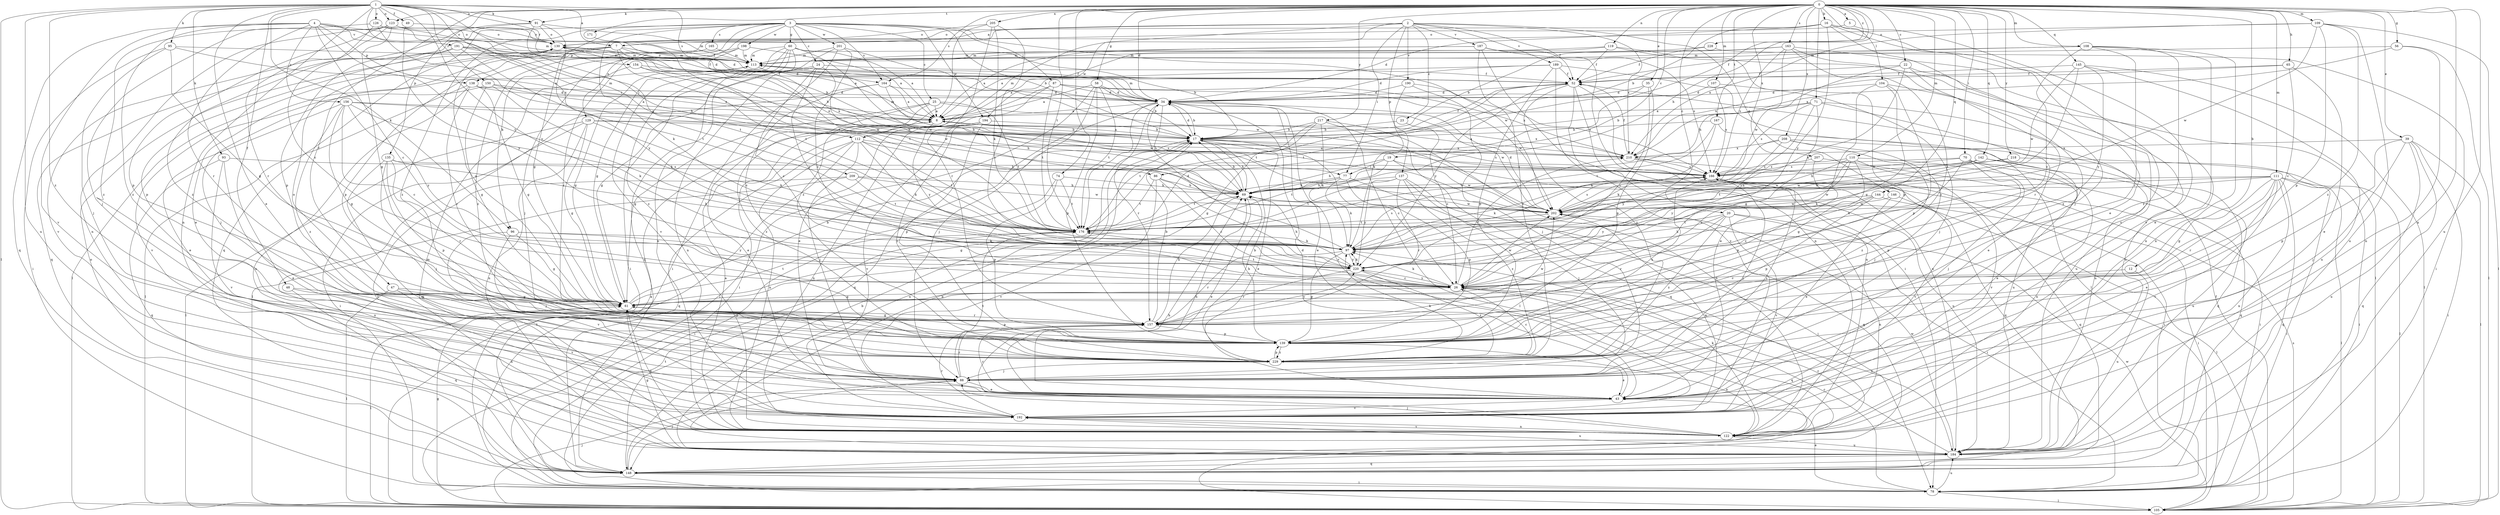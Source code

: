strict digraph  {
0;
1;
2;
3;
4;
5;
7;
8;
12;
16;
17;
19;
20;
22;
23;
24;
25;
26;
34;
35;
39;
43;
47;
48;
49;
52;
56;
58;
60;
61;
65;
69;
70;
71;
74;
77;
78;
86;
87;
88;
91;
93;
95;
96;
97;
104;
105;
107;
108;
109;
110;
111;
112;
113;
119;
122;
123;
126;
129;
130;
135;
137;
138;
139;
142;
144;
145;
146;
148;
150;
154;
156;
157;
163;
164;
165;
166;
167;
171;
176;
184;
187;
189;
190;
191;
192;
194;
198;
201;
202;
205;
207;
208;
209;
210;
217;
218;
220;
228;
229;
0 -> 5  [label=a];
0 -> 12  [label=b];
0 -> 16  [label=b];
0 -> 19  [label=c];
0 -> 20  [label=c];
0 -> 22  [label=c];
0 -> 34  [label=d];
0 -> 35  [label=e];
0 -> 39  [label=e];
0 -> 47  [label=f];
0 -> 56  [label=g];
0 -> 58  [label=g];
0 -> 65  [label=h];
0 -> 69  [label=h];
0 -> 70  [label=i];
0 -> 71  [label=i];
0 -> 74  [label=i];
0 -> 86  [label=j];
0 -> 91  [label=k];
0 -> 104  [label=l];
0 -> 107  [label=m];
0 -> 108  [label=m];
0 -> 109  [label=m];
0 -> 110  [label=m];
0 -> 111  [label=m];
0 -> 119  [label=n];
0 -> 122  [label=n];
0 -> 123  [label=o];
0 -> 135  [label=p];
0 -> 142  [label=q];
0 -> 144  [label=q];
0 -> 145  [label=q];
0 -> 163  [label=s];
0 -> 164  [label=s];
0 -> 167  [label=t];
0 -> 171  [label=t];
0 -> 176  [label=t];
0 -> 184  [label=u];
0 -> 205  [label=x];
0 -> 207  [label=x];
0 -> 208  [label=x];
0 -> 217  [label=y];
0 -> 218  [label=y];
0 -> 228  [label=z];
1 -> 7  [label=a];
1 -> 43  [label=e];
1 -> 48  [label=f];
1 -> 49  [label=f];
1 -> 77  [label=i];
1 -> 86  [label=j];
1 -> 91  [label=k];
1 -> 93  [label=k];
1 -> 95  [label=k];
1 -> 96  [label=k];
1 -> 105  [label=l];
1 -> 122  [label=n];
1 -> 123  [label=o];
1 -> 126  [label=o];
1 -> 150  [label=r];
1 -> 154  [label=r];
1 -> 164  [label=s];
1 -> 184  [label=u];
1 -> 209  [label=x];
1 -> 220  [label=y];
1 -> 229  [label=z];
2 -> 7  [label=a];
2 -> 23  [label=c];
2 -> 52  [label=f];
2 -> 77  [label=i];
2 -> 112  [label=m];
2 -> 137  [label=p];
2 -> 138  [label=p];
2 -> 146  [label=q];
2 -> 187  [label=v];
2 -> 189  [label=v];
2 -> 190  [label=v];
2 -> 194  [label=w];
2 -> 210  [label=x];
3 -> 17  [label=b];
3 -> 24  [label=c];
3 -> 25  [label=c];
3 -> 60  [label=g];
3 -> 61  [label=g];
3 -> 87  [label=j];
3 -> 96  [label=k];
3 -> 97  [label=k];
3 -> 129  [label=o];
3 -> 148  [label=q];
3 -> 164  [label=s];
3 -> 165  [label=s];
3 -> 194  [label=w];
3 -> 198  [label=w];
3 -> 201  [label=w];
3 -> 202  [label=w];
3 -> 229  [label=z];
4 -> 26  [label=c];
4 -> 112  [label=m];
4 -> 130  [label=o];
4 -> 138  [label=p];
4 -> 148  [label=q];
4 -> 156  [label=r];
4 -> 157  [label=r];
4 -> 176  [label=t];
4 -> 191  [label=v];
4 -> 192  [label=v];
4 -> 229  [label=z];
5 -> 130  [label=o];
5 -> 192  [label=v];
7 -> 8  [label=a];
7 -> 17  [label=b];
7 -> 43  [label=e];
7 -> 105  [label=l];
7 -> 113  [label=m];
7 -> 139  [label=p];
7 -> 176  [label=t];
8 -> 17  [label=b];
8 -> 210  [label=x];
8 -> 220  [label=y];
12 -> 26  [label=c];
12 -> 184  [label=u];
16 -> 17  [label=b];
16 -> 34  [label=d];
16 -> 43  [label=e];
16 -> 88  [label=j];
16 -> 130  [label=o];
16 -> 192  [label=v];
16 -> 220  [label=y];
17 -> 8  [label=a];
17 -> 26  [label=c];
17 -> 34  [label=d];
17 -> 43  [label=e];
17 -> 52  [label=f];
17 -> 69  [label=h];
17 -> 113  [label=m];
17 -> 166  [label=s];
17 -> 184  [label=u];
17 -> 210  [label=x];
19 -> 69  [label=h];
19 -> 77  [label=i];
19 -> 176  [label=t];
19 -> 184  [label=u];
19 -> 202  [label=w];
20 -> 78  [label=i];
20 -> 97  [label=k];
20 -> 122  [label=n];
20 -> 157  [label=r];
20 -> 176  [label=t];
20 -> 192  [label=v];
20 -> 229  [label=z];
22 -> 52  [label=f];
22 -> 69  [label=h];
22 -> 97  [label=k];
22 -> 157  [label=r];
22 -> 184  [label=u];
23 -> 17  [label=b];
23 -> 26  [label=c];
24 -> 26  [label=c];
24 -> 52  [label=f];
24 -> 61  [label=g];
24 -> 69  [label=h];
24 -> 122  [label=n];
24 -> 220  [label=y];
25 -> 8  [label=a];
25 -> 43  [label=e];
25 -> 61  [label=g];
25 -> 176  [label=t];
25 -> 202  [label=w];
25 -> 229  [label=z];
26 -> 61  [label=g];
26 -> 97  [label=k];
26 -> 148  [label=q];
26 -> 176  [label=t];
26 -> 184  [label=u];
26 -> 202  [label=w];
26 -> 210  [label=x];
26 -> 220  [label=y];
34 -> 8  [label=a];
34 -> 17  [label=b];
34 -> 43  [label=e];
34 -> 69  [label=h];
34 -> 105  [label=l];
34 -> 113  [label=m];
34 -> 148  [label=q];
34 -> 157  [label=r];
34 -> 176  [label=t];
34 -> 192  [label=v];
35 -> 26  [label=c];
35 -> 34  [label=d];
35 -> 139  [label=p];
35 -> 176  [label=t];
39 -> 78  [label=i];
39 -> 88  [label=j];
39 -> 105  [label=l];
39 -> 139  [label=p];
39 -> 148  [label=q];
39 -> 184  [label=u];
39 -> 210  [label=x];
43 -> 34  [label=d];
43 -> 69  [label=h];
43 -> 157  [label=r];
43 -> 192  [label=v];
47 -> 61  [label=g];
47 -> 105  [label=l];
47 -> 122  [label=n];
47 -> 139  [label=p];
48 -> 61  [label=g];
48 -> 148  [label=q];
48 -> 192  [label=v];
49 -> 130  [label=o];
49 -> 220  [label=y];
52 -> 34  [label=d];
52 -> 43  [label=e];
52 -> 122  [label=n];
52 -> 176  [label=t];
52 -> 184  [label=u];
52 -> 220  [label=y];
52 -> 229  [label=z];
56 -> 105  [label=l];
56 -> 113  [label=m];
56 -> 122  [label=n];
56 -> 210  [label=x];
58 -> 8  [label=a];
58 -> 17  [label=b];
58 -> 34  [label=d];
58 -> 88  [label=j];
58 -> 105  [label=l];
58 -> 139  [label=p];
58 -> 176  [label=t];
60 -> 8  [label=a];
60 -> 17  [label=b];
60 -> 61  [label=g];
60 -> 78  [label=i];
60 -> 113  [label=m];
60 -> 122  [label=n];
60 -> 192  [label=v];
60 -> 202  [label=w];
60 -> 229  [label=z];
61 -> 17  [label=b];
61 -> 105  [label=l];
61 -> 130  [label=o];
61 -> 139  [label=p];
61 -> 157  [label=r];
61 -> 176  [label=t];
65 -> 26  [label=c];
65 -> 43  [label=e];
65 -> 52  [label=f];
65 -> 210  [label=x];
69 -> 17  [label=b];
69 -> 43  [label=e];
69 -> 61  [label=g];
69 -> 202  [label=w];
70 -> 26  [label=c];
70 -> 43  [label=e];
70 -> 69  [label=h];
70 -> 88  [label=j];
70 -> 122  [label=n];
70 -> 139  [label=p];
70 -> 166  [label=s];
71 -> 8  [label=a];
71 -> 17  [label=b];
71 -> 43  [label=e];
71 -> 61  [label=g];
71 -> 166  [label=s];
71 -> 184  [label=u];
71 -> 220  [label=y];
74 -> 69  [label=h];
74 -> 78  [label=i];
74 -> 139  [label=p];
74 -> 176  [label=t];
77 -> 69  [label=h];
77 -> 97  [label=k];
77 -> 139  [label=p];
77 -> 148  [label=q];
77 -> 176  [label=t];
78 -> 26  [label=c];
78 -> 43  [label=e];
78 -> 61  [label=g];
78 -> 105  [label=l];
78 -> 176  [label=t];
78 -> 184  [label=u];
86 -> 26  [label=c];
86 -> 69  [label=h];
86 -> 176  [label=t];
86 -> 192  [label=v];
86 -> 220  [label=y];
87 -> 34  [label=d];
87 -> 43  [label=e];
87 -> 78  [label=i];
87 -> 176  [label=t];
87 -> 202  [label=w];
87 -> 210  [label=x];
88 -> 43  [label=e];
88 -> 157  [label=r];
88 -> 166  [label=s];
88 -> 176  [label=t];
91 -> 113  [label=m];
91 -> 130  [label=o];
91 -> 139  [label=p];
91 -> 176  [label=t];
91 -> 220  [label=y];
91 -> 229  [label=z];
93 -> 43  [label=e];
93 -> 148  [label=q];
93 -> 166  [label=s];
93 -> 192  [label=v];
95 -> 8  [label=a];
95 -> 61  [label=g];
95 -> 78  [label=i];
95 -> 88  [label=j];
95 -> 113  [label=m];
96 -> 61  [label=g];
96 -> 88  [label=j];
96 -> 97  [label=k];
96 -> 192  [label=v];
96 -> 220  [label=y];
97 -> 34  [label=d];
97 -> 139  [label=p];
97 -> 157  [label=r];
97 -> 166  [label=s];
97 -> 220  [label=y];
104 -> 26  [label=c];
104 -> 34  [label=d];
104 -> 61  [label=g];
104 -> 139  [label=p];
104 -> 184  [label=u];
105 -> 52  [label=f];
105 -> 88  [label=j];
105 -> 166  [label=s];
105 -> 202  [label=w];
107 -> 34  [label=d];
107 -> 88  [label=j];
107 -> 166  [label=s];
108 -> 26  [label=c];
108 -> 43  [label=e];
108 -> 52  [label=f];
108 -> 113  [label=m];
108 -> 122  [label=n];
108 -> 157  [label=r];
108 -> 229  [label=z];
109 -> 105  [label=l];
109 -> 130  [label=o];
109 -> 139  [label=p];
109 -> 184  [label=u];
109 -> 202  [label=w];
109 -> 210  [label=x];
109 -> 229  [label=z];
110 -> 61  [label=g];
110 -> 148  [label=q];
110 -> 166  [label=s];
110 -> 176  [label=t];
110 -> 192  [label=v];
110 -> 202  [label=w];
110 -> 220  [label=y];
111 -> 43  [label=e];
111 -> 61  [label=g];
111 -> 69  [label=h];
111 -> 78  [label=i];
111 -> 97  [label=k];
111 -> 105  [label=l];
111 -> 122  [label=n];
111 -> 148  [label=q];
111 -> 157  [label=r];
111 -> 192  [label=v];
111 -> 202  [label=w];
112 -> 69  [label=h];
112 -> 88  [label=j];
112 -> 97  [label=k];
112 -> 105  [label=l];
112 -> 122  [label=n];
112 -> 148  [label=q];
112 -> 176  [label=t];
112 -> 210  [label=x];
113 -> 52  [label=f];
113 -> 61  [label=g];
113 -> 130  [label=o];
113 -> 210  [label=x];
119 -> 8  [label=a];
119 -> 52  [label=f];
119 -> 105  [label=l];
119 -> 113  [label=m];
119 -> 139  [label=p];
122 -> 8  [label=a];
122 -> 61  [label=g];
122 -> 69  [label=h];
122 -> 88  [label=j];
122 -> 97  [label=k];
122 -> 184  [label=u];
122 -> 192  [label=v];
123 -> 34  [label=d];
123 -> 52  [label=f];
123 -> 61  [label=g];
123 -> 88  [label=j];
123 -> 122  [label=n];
123 -> 130  [label=o];
123 -> 139  [label=p];
123 -> 157  [label=r];
126 -> 26  [label=c];
126 -> 34  [label=d];
126 -> 69  [label=h];
126 -> 113  [label=m];
126 -> 130  [label=o];
126 -> 229  [label=z];
129 -> 17  [label=b];
129 -> 61  [label=g];
129 -> 78  [label=i];
129 -> 97  [label=k];
129 -> 105  [label=l];
129 -> 122  [label=n];
129 -> 166  [label=s];
130 -> 113  [label=m];
130 -> 148  [label=q];
130 -> 202  [label=w];
135 -> 88  [label=j];
135 -> 97  [label=k];
135 -> 122  [label=n];
135 -> 139  [label=p];
135 -> 157  [label=r];
135 -> 166  [label=s];
137 -> 69  [label=h];
137 -> 78  [label=i];
137 -> 88  [label=j];
137 -> 157  [label=r];
137 -> 176  [label=t];
137 -> 220  [label=y];
137 -> 229  [label=z];
138 -> 8  [label=a];
138 -> 34  [label=d];
138 -> 61  [label=g];
138 -> 105  [label=l];
138 -> 157  [label=r];
138 -> 184  [label=u];
139 -> 69  [label=h];
139 -> 122  [label=n];
139 -> 130  [label=o];
139 -> 166  [label=s];
139 -> 229  [label=z];
142 -> 97  [label=k];
142 -> 105  [label=l];
142 -> 166  [label=s];
142 -> 184  [label=u];
142 -> 202  [label=w];
144 -> 26  [label=c];
144 -> 78  [label=i];
144 -> 139  [label=p];
144 -> 202  [label=w];
144 -> 220  [label=y];
145 -> 52  [label=f];
145 -> 105  [label=l];
145 -> 176  [label=t];
145 -> 184  [label=u];
145 -> 202  [label=w];
145 -> 220  [label=y];
146 -> 43  [label=e];
146 -> 105  [label=l];
146 -> 202  [label=w];
148 -> 8  [label=a];
148 -> 17  [label=b];
148 -> 78  [label=i];
148 -> 88  [label=j];
148 -> 130  [label=o];
150 -> 8  [label=a];
150 -> 34  [label=d];
150 -> 61  [label=g];
150 -> 97  [label=k];
150 -> 192  [label=v];
154 -> 17  [label=b];
154 -> 52  [label=f];
154 -> 88  [label=j];
154 -> 202  [label=w];
156 -> 8  [label=a];
156 -> 26  [label=c];
156 -> 43  [label=e];
156 -> 61  [label=g];
156 -> 69  [label=h];
156 -> 97  [label=k];
156 -> 220  [label=y];
156 -> 229  [label=z];
157 -> 17  [label=b];
157 -> 61  [label=g];
157 -> 69  [label=h];
157 -> 139  [label=p];
157 -> 202  [label=w];
157 -> 220  [label=y];
163 -> 17  [label=b];
163 -> 113  [label=m];
163 -> 122  [label=n];
163 -> 139  [label=p];
163 -> 166  [label=s];
163 -> 202  [label=w];
163 -> 229  [label=z];
164 -> 8  [label=a];
164 -> 26  [label=c];
164 -> 34  [label=d];
164 -> 105  [label=l];
164 -> 202  [label=w];
165 -> 113  [label=m];
165 -> 229  [label=z];
166 -> 69  [label=h];
166 -> 88  [label=j];
166 -> 97  [label=k];
166 -> 130  [label=o];
166 -> 148  [label=q];
166 -> 192  [label=v];
167 -> 17  [label=b];
167 -> 97  [label=k];
167 -> 176  [label=t];
167 -> 184  [label=u];
171 -> 176  [label=t];
176 -> 97  [label=k];
184 -> 17  [label=b];
184 -> 26  [label=c];
184 -> 61  [label=g];
184 -> 113  [label=m];
184 -> 148  [label=q];
184 -> 202  [label=w];
187 -> 8  [label=a];
187 -> 78  [label=i];
187 -> 113  [label=m];
187 -> 122  [label=n];
187 -> 166  [label=s];
187 -> 229  [label=z];
189 -> 8  [label=a];
189 -> 34  [label=d];
189 -> 52  [label=f];
189 -> 105  [label=l];
189 -> 139  [label=p];
189 -> 192  [label=v];
190 -> 34  [label=d];
190 -> 88  [label=j];
190 -> 97  [label=k];
190 -> 166  [label=s];
191 -> 34  [label=d];
191 -> 52  [label=f];
191 -> 113  [label=m];
191 -> 139  [label=p];
191 -> 176  [label=t];
191 -> 192  [label=v];
192 -> 122  [label=n];
192 -> 157  [label=r];
192 -> 184  [label=u];
192 -> 202  [label=w];
194 -> 17  [label=b];
194 -> 122  [label=n];
194 -> 139  [label=p];
194 -> 192  [label=v];
194 -> 229  [label=z];
198 -> 8  [label=a];
198 -> 88  [label=j];
198 -> 113  [label=m];
198 -> 157  [label=r];
198 -> 176  [label=t];
201 -> 26  [label=c];
201 -> 78  [label=i];
201 -> 113  [label=m];
201 -> 148  [label=q];
201 -> 202  [label=w];
202 -> 34  [label=d];
202 -> 166  [label=s];
202 -> 176  [label=t];
205 -> 26  [label=c];
205 -> 97  [label=k];
205 -> 130  [label=o];
205 -> 157  [label=r];
205 -> 229  [label=z];
207 -> 78  [label=i];
207 -> 139  [label=p];
207 -> 166  [label=s];
208 -> 88  [label=j];
208 -> 97  [label=k];
208 -> 148  [label=q];
208 -> 210  [label=x];
208 -> 220  [label=y];
208 -> 229  [label=z];
209 -> 69  [label=h];
209 -> 176  [label=t];
209 -> 184  [label=u];
209 -> 192  [label=v];
209 -> 202  [label=w];
210 -> 8  [label=a];
210 -> 52  [label=f];
210 -> 78  [label=i];
210 -> 148  [label=q];
210 -> 166  [label=s];
217 -> 17  [label=b];
217 -> 61  [label=g];
217 -> 97  [label=k];
217 -> 122  [label=n];
217 -> 148  [label=q];
217 -> 176  [label=t];
218 -> 78  [label=i];
218 -> 166  [label=s];
218 -> 202  [label=w];
220 -> 26  [label=c];
220 -> 69  [label=h];
220 -> 97  [label=k];
220 -> 157  [label=r];
220 -> 229  [label=z];
228 -> 52  [label=f];
228 -> 78  [label=i];
228 -> 113  [label=m];
229 -> 17  [label=b];
229 -> 26  [label=c];
229 -> 43  [label=e];
229 -> 88  [label=j];
229 -> 97  [label=k];
229 -> 139  [label=p];
}
